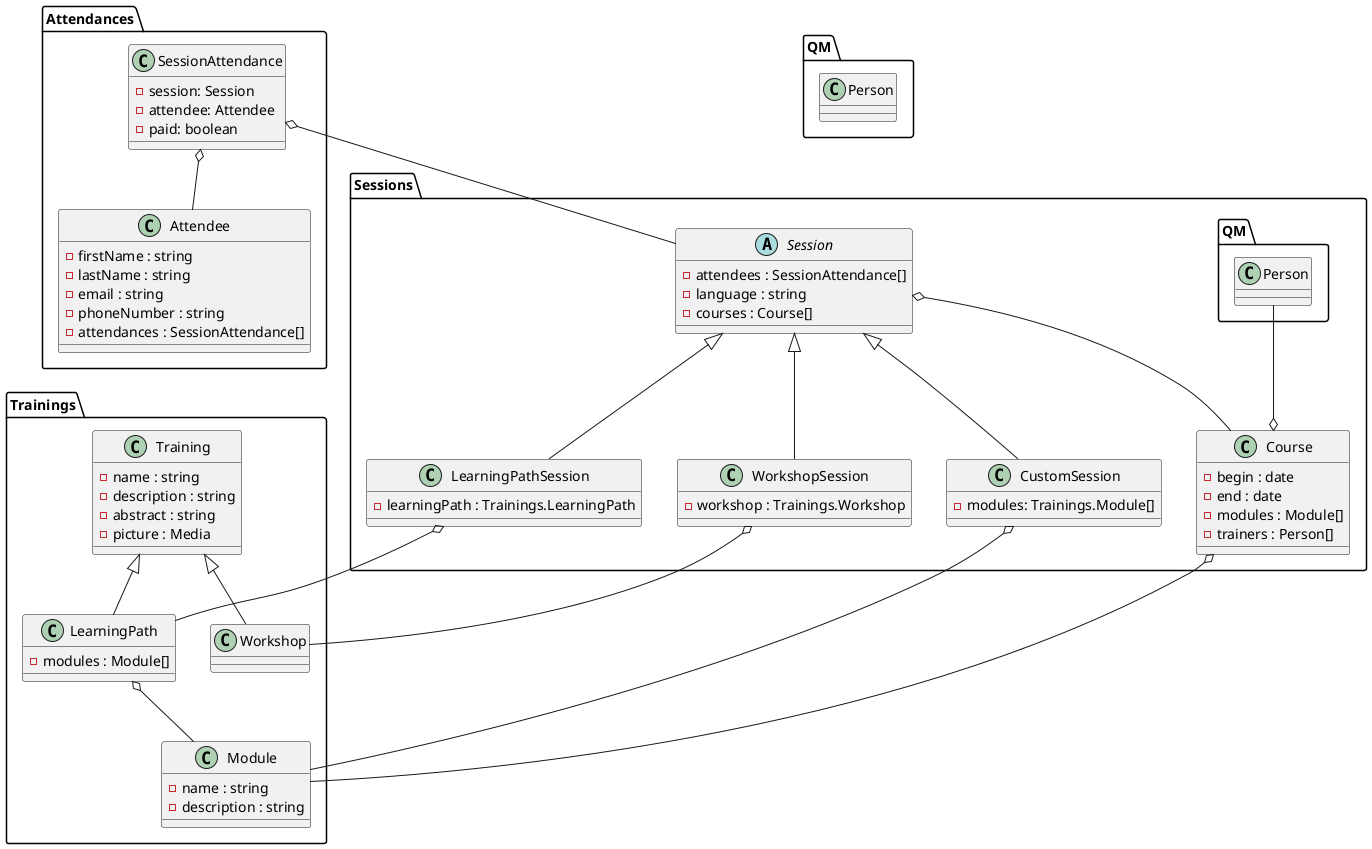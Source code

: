@startuml

namespace Trainings {
    class Training {
        - name : string
        - description : string
        - abstract : string
        - picture : Media
    }

    class LearningPath {
      - modules : Module[]
    }
    Training <|-- LearningPath
    LearningPath o-- Module

    class Workshop
    Training <|-- Workshop

    class Module {
        - name : string
        - description : string
    }
}

namespace Sessions {
    abstract class Session {
        - attendees : SessionAttendance[]
        - language : string
        - courses : Course[]
    }
    Session o-- Course

    class WorkshopSession {
        - workshop : Trainings.Workshop
    }
    Session <|-- WorkshopSession
    WorkshopSession o-- Trainings.Workshop

    class LearningPathSession {
        - learningPath : Trainings.LearningPath
    }
    Session <|-- LearningPathSession
    LearningPathSession o-- Trainings.LearningPath

    class CustomSession {
        - modules: Trainings.Module[]
    }
    Session <|-- CustomSession
    CustomSession o-- Trainings.Module

    class Course {
        - begin : date
        - end : date
        - modules : Module[]
        - trainers : Person[]
    }
    Course o-- Trainings.Module
    QM.Person --o Course
}

namespace Attendances {
    class SessionAttendance {
        - session: Session
        - attendee: Attendee
        - paid: boolean
    }
    SessionAttendance o-- Sessions.Session
    SessionAttendance o-- Attendee

    class Attendee {
        - firstName : string
        - lastName : string
        - email : string
        - phoneNumber : string
        - attendances : SessionAttendance[]
    }
}

namespace QM {
    class Person
}

@enduml
